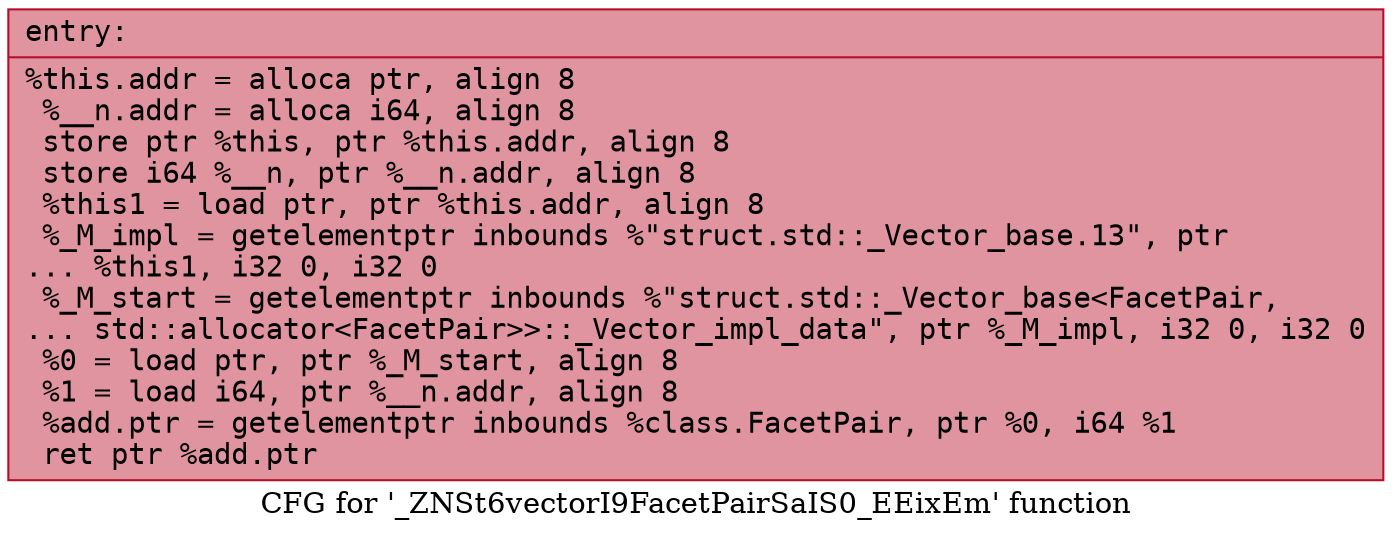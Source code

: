 digraph "CFG for '_ZNSt6vectorI9FacetPairSaIS0_EEixEm' function" {
	label="CFG for '_ZNSt6vectorI9FacetPairSaIS0_EEixEm' function";

	Node0x5606e0069360 [shape=record,color="#b70d28ff", style=filled, fillcolor="#b70d2870" fontname="Courier",label="{entry:\l|  %this.addr = alloca ptr, align 8\l  %__n.addr = alloca i64, align 8\l  store ptr %this, ptr %this.addr, align 8\l  store i64 %__n, ptr %__n.addr, align 8\l  %this1 = load ptr, ptr %this.addr, align 8\l  %_M_impl = getelementptr inbounds %\"struct.std::_Vector_base.13\", ptr\l... %this1, i32 0, i32 0\l  %_M_start = getelementptr inbounds %\"struct.std::_Vector_base\<FacetPair,\l... std::allocator\<FacetPair\>\>::_Vector_impl_data\", ptr %_M_impl, i32 0, i32 0\l  %0 = load ptr, ptr %_M_start, align 8\l  %1 = load i64, ptr %__n.addr, align 8\l  %add.ptr = getelementptr inbounds %class.FacetPair, ptr %0, i64 %1\l  ret ptr %add.ptr\l}"];
}
